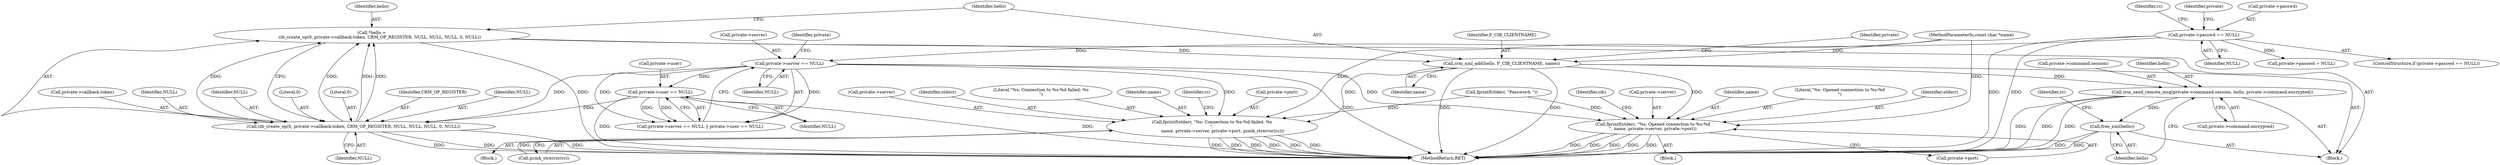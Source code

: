 digraph "0_pacemaker_564f7cc2a51dcd2f28ab12a13394f31be5aa3c93_7@API" {
"1000234" [label="(Call,*hello =\n            cib_create_op(0, private->callback.token, CRM_OP_REGISTER, NULL, NULL, NULL, 0, NULL))"];
"1000236" [label="(Call,cib_create_op(0, private->callback.token, CRM_OP_REGISTER, NULL, NULL, NULL, 0, NULL))"];
"1000187" [label="(Call,private->server == NULL)"];
"1000117" [label="(Call,private->passwd == NULL)"];
"1000192" [label="(Call,private->user == NULL)"];
"1000249" [label="(Call,crm_xml_add(hello, F_CIB_CLIENTNAME, name))"];
"1000253" [label="(Call,crm_send_remote_msg(private->command.session, hello, private->command.encrypted))"];
"1000265" [label="(Call,free_xml(hello))"];
"1000272" [label="(Call,fprintf(stderr, \"%s: Opened connection to %s:%d\n\", name, private->server, private->port))"];
"1000294" [label="(Call,fprintf(stderr, \"%s: Connection to %s:%d failed: %s\n\",\n                name, private->server, private->port, pcmk_strerror(rc)))"];
"1000301" [label="(Call,private->port)"];
"1000269" [label="(Identifier,rc)"];
"1000237" [label="(Literal,0)"];
"1000275" [label="(Identifier,name)"];
"1000260" [label="(Call,private->command.encrypted)"];
"1000243" [label="(Identifier,CRM_OP_REGISTER)"];
"1000245" [label="(Identifier,NULL)"];
"1000188" [label="(Call,private->server)"];
"1000126" [label="(Identifier,rc)"];
"1000234" [label="(Call,*hello =\n            cib_create_op(0, private->callback.token, CRM_OP_REGISTER, NULL, NULL, NULL, 0, NULL))"];
"1000265" [label="(Call,free_xml(hello))"];
"1000191" [label="(Identifier,NULL)"];
"1000186" [label="(Call,private->server == NULL || private->user == NULL)"];
"1000117" [label="(Call,private->passwd == NULL)"];
"1000251" [label="(Identifier,F_CIB_CLIENTNAME)"];
"1000103" [label="(MethodParameterIn,const char *name)"];
"1000298" [label="(Call,private->server)"];
"1000238" [label="(Call,private->callback.token)"];
"1000274" [label="(Literal,\"%s: Opened connection to %s:%d\n\")"];
"1000271" [label="(Block,)"];
"1000308" [label="(MethodReturn,RET)"];
"1000248" [label="(Identifier,NULL)"];
"1000295" [label="(Identifier,stderr)"];
"1000194" [label="(Identifier,private)"];
"1000252" [label="(Identifier,name)"];
"1000189" [label="(Identifier,private)"];
"1000293" [label="(Block,)"];
"1000249" [label="(Call,crm_xml_add(hello, F_CIB_CLIENTNAME, name))"];
"1000121" [label="(Identifier,NULL)"];
"1000256" [label="(Identifier,private)"];
"1000253" [label="(Call,crm_send_remote_msg(private->command.session, hello, private->command.encrypted))"];
"1000143" [label="(Call,fprintf(stderr, \"Password: \"))"];
"1000187" [label="(Call,private->server == NULL)"];
"1000272" [label="(Call,fprintf(stderr, \"%s: Opened connection to %s:%d\n\", name, private->server, private->port))"];
"1000246" [label="(Identifier,NULL)"];
"1000296" [label="(Literal,\"%s: Connection to %s:%d failed: %s\n\")"];
"1000235" [label="(Identifier,hello)"];
"1000192" [label="(Call,private->user == NULL)"];
"1000193" [label="(Call,private->user)"];
"1000168" [label="(Call,private->passwd = NULL)"];
"1000232" [label="(Block,)"];
"1000279" [label="(Call,private->port)"];
"1000266" [label="(Identifier,hello)"];
"1000297" [label="(Identifier,name)"];
"1000116" [label="(ControlStructure,if (private->passwd == NULL))"];
"1000273" [label="(Identifier,stderr)"];
"1000259" [label="(Identifier,hello)"];
"1000118" [label="(Call,private->passwd)"];
"1000284" [label="(Identifier,cib)"];
"1000254" [label="(Call,private->command.session)"];
"1000250" [label="(Identifier,hello)"];
"1000294" [label="(Call,fprintf(stderr, \"%s: Connection to %s:%d failed: %s\n\",\n                name, private->server, private->port, pcmk_strerror(rc)))"];
"1000304" [label="(Call,pcmk_strerror(rc))"];
"1000244" [label="(Identifier,NULL)"];
"1000236" [label="(Call,cib_create_op(0, private->callback.token, CRM_OP_REGISTER, NULL, NULL, NULL, 0, NULL))"];
"1000196" [label="(Identifier,NULL)"];
"1000247" [label="(Literal,0)"];
"1000276" [label="(Call,private->server)"];
"1000307" [label="(Identifier,rc)"];
"1000234" -> "1000232"  [label="AST: "];
"1000234" -> "1000236"  [label="CFG: "];
"1000235" -> "1000234"  [label="AST: "];
"1000236" -> "1000234"  [label="AST: "];
"1000250" -> "1000234"  [label="CFG: "];
"1000234" -> "1000308"  [label="DDG: "];
"1000236" -> "1000234"  [label="DDG: "];
"1000236" -> "1000234"  [label="DDG: "];
"1000236" -> "1000234"  [label="DDG: "];
"1000236" -> "1000234"  [label="DDG: "];
"1000234" -> "1000249"  [label="DDG: "];
"1000236" -> "1000248"  [label="CFG: "];
"1000237" -> "1000236"  [label="AST: "];
"1000238" -> "1000236"  [label="AST: "];
"1000243" -> "1000236"  [label="AST: "];
"1000244" -> "1000236"  [label="AST: "];
"1000245" -> "1000236"  [label="AST: "];
"1000246" -> "1000236"  [label="AST: "];
"1000247" -> "1000236"  [label="AST: "];
"1000248" -> "1000236"  [label="AST: "];
"1000236" -> "1000308"  [label="DDG: "];
"1000236" -> "1000308"  [label="DDG: "];
"1000236" -> "1000308"  [label="DDG: "];
"1000187" -> "1000236"  [label="DDG: "];
"1000192" -> "1000236"  [label="DDG: "];
"1000187" -> "1000186"  [label="AST: "];
"1000187" -> "1000191"  [label="CFG: "];
"1000188" -> "1000187"  [label="AST: "];
"1000191" -> "1000187"  [label="AST: "];
"1000194" -> "1000187"  [label="CFG: "];
"1000186" -> "1000187"  [label="CFG: "];
"1000187" -> "1000308"  [label="DDG: "];
"1000187" -> "1000186"  [label="DDG: "];
"1000187" -> "1000186"  [label="DDG: "];
"1000117" -> "1000187"  [label="DDG: "];
"1000187" -> "1000192"  [label="DDG: "];
"1000187" -> "1000272"  [label="DDG: "];
"1000187" -> "1000294"  [label="DDG: "];
"1000117" -> "1000116"  [label="AST: "];
"1000117" -> "1000121"  [label="CFG: "];
"1000118" -> "1000117"  [label="AST: "];
"1000121" -> "1000117"  [label="AST: "];
"1000126" -> "1000117"  [label="CFG: "];
"1000189" -> "1000117"  [label="CFG: "];
"1000117" -> "1000308"  [label="DDG: "];
"1000117" -> "1000308"  [label="DDG: "];
"1000117" -> "1000168"  [label="DDG: "];
"1000192" -> "1000186"  [label="AST: "];
"1000192" -> "1000196"  [label="CFG: "];
"1000193" -> "1000192"  [label="AST: "];
"1000196" -> "1000192"  [label="AST: "];
"1000186" -> "1000192"  [label="CFG: "];
"1000192" -> "1000308"  [label="DDG: "];
"1000192" -> "1000308"  [label="DDG: "];
"1000192" -> "1000186"  [label="DDG: "];
"1000192" -> "1000186"  [label="DDG: "];
"1000249" -> "1000232"  [label="AST: "];
"1000249" -> "1000252"  [label="CFG: "];
"1000250" -> "1000249"  [label="AST: "];
"1000251" -> "1000249"  [label="AST: "];
"1000252" -> "1000249"  [label="AST: "];
"1000256" -> "1000249"  [label="CFG: "];
"1000249" -> "1000308"  [label="DDG: "];
"1000249" -> "1000308"  [label="DDG: "];
"1000103" -> "1000249"  [label="DDG: "];
"1000249" -> "1000253"  [label="DDG: "];
"1000249" -> "1000272"  [label="DDG: "];
"1000249" -> "1000294"  [label="DDG: "];
"1000253" -> "1000232"  [label="AST: "];
"1000253" -> "1000260"  [label="CFG: "];
"1000254" -> "1000253"  [label="AST: "];
"1000259" -> "1000253"  [label="AST: "];
"1000260" -> "1000253"  [label="AST: "];
"1000266" -> "1000253"  [label="CFG: "];
"1000253" -> "1000308"  [label="DDG: "];
"1000253" -> "1000308"  [label="DDG: "];
"1000253" -> "1000308"  [label="DDG: "];
"1000253" -> "1000265"  [label="DDG: "];
"1000265" -> "1000232"  [label="AST: "];
"1000265" -> "1000266"  [label="CFG: "];
"1000266" -> "1000265"  [label="AST: "];
"1000269" -> "1000265"  [label="CFG: "];
"1000265" -> "1000308"  [label="DDG: "];
"1000265" -> "1000308"  [label="DDG: "];
"1000272" -> "1000271"  [label="AST: "];
"1000272" -> "1000279"  [label="CFG: "];
"1000273" -> "1000272"  [label="AST: "];
"1000274" -> "1000272"  [label="AST: "];
"1000275" -> "1000272"  [label="AST: "];
"1000276" -> "1000272"  [label="AST: "];
"1000279" -> "1000272"  [label="AST: "];
"1000284" -> "1000272"  [label="CFG: "];
"1000272" -> "1000308"  [label="DDG: "];
"1000272" -> "1000308"  [label="DDG: "];
"1000272" -> "1000308"  [label="DDG: "];
"1000272" -> "1000308"  [label="DDG: "];
"1000272" -> "1000308"  [label="DDG: "];
"1000143" -> "1000272"  [label="DDG: "];
"1000103" -> "1000272"  [label="DDG: "];
"1000294" -> "1000293"  [label="AST: "];
"1000294" -> "1000304"  [label="CFG: "];
"1000295" -> "1000294"  [label="AST: "];
"1000296" -> "1000294"  [label="AST: "];
"1000297" -> "1000294"  [label="AST: "];
"1000298" -> "1000294"  [label="AST: "];
"1000301" -> "1000294"  [label="AST: "];
"1000304" -> "1000294"  [label="AST: "];
"1000307" -> "1000294"  [label="CFG: "];
"1000294" -> "1000308"  [label="DDG: "];
"1000294" -> "1000308"  [label="DDG: "];
"1000294" -> "1000308"  [label="DDG: "];
"1000294" -> "1000308"  [label="DDG: "];
"1000294" -> "1000308"  [label="DDG: "];
"1000294" -> "1000308"  [label="DDG: "];
"1000143" -> "1000294"  [label="DDG: "];
"1000103" -> "1000294"  [label="DDG: "];
"1000304" -> "1000294"  [label="DDG: "];
}
